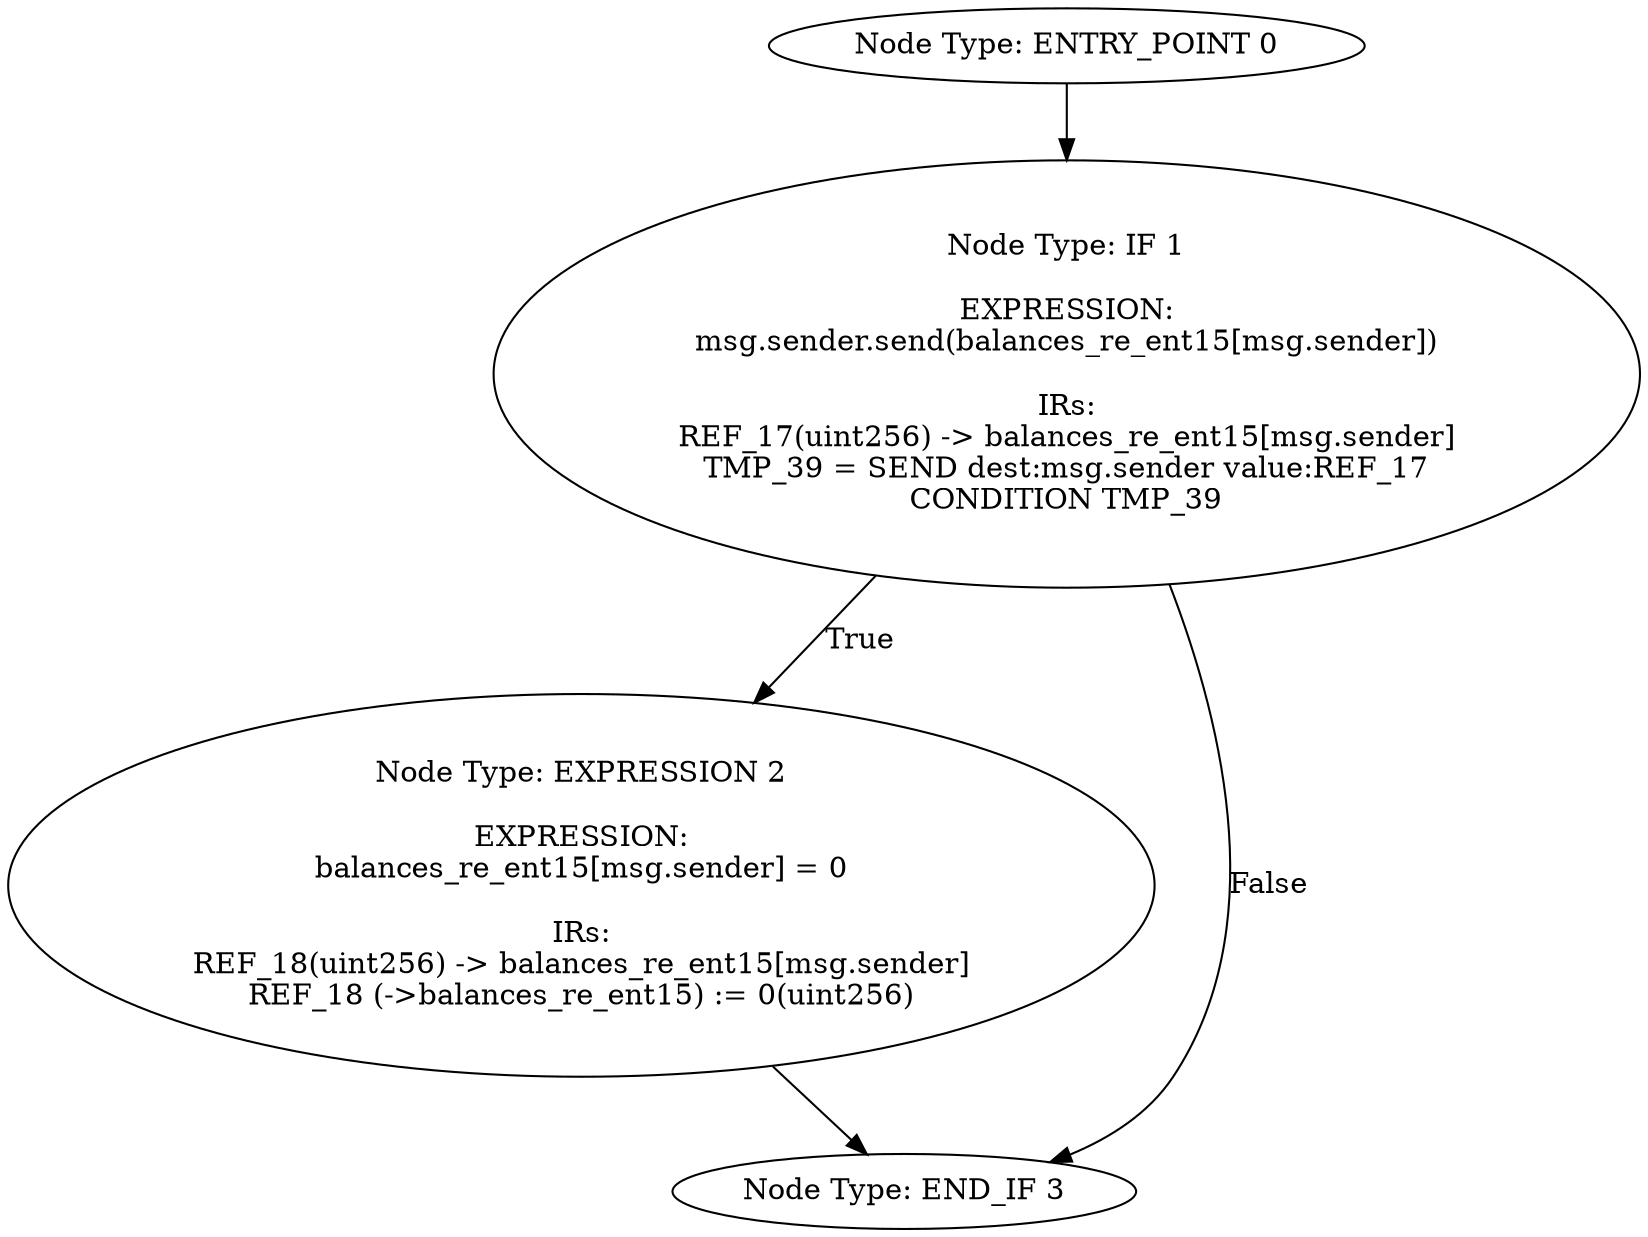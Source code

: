 digraph{
0[label="Node Type: ENTRY_POINT 0
"];
0->1;
1[label="Node Type: IF 1

EXPRESSION:
msg.sender.send(balances_re_ent15[msg.sender])

IRs:
REF_17(uint256) -> balances_re_ent15[msg.sender]
TMP_39 = SEND dest:msg.sender value:REF_17
CONDITION TMP_39"];
1->2[label="True"];
1->3[label="False"];
2[label="Node Type: EXPRESSION 2

EXPRESSION:
balances_re_ent15[msg.sender] = 0

IRs:
REF_18(uint256) -> balances_re_ent15[msg.sender]
REF_18 (->balances_re_ent15) := 0(uint256)"];
2->3;
3[label="Node Type: END_IF 3
"];
}
